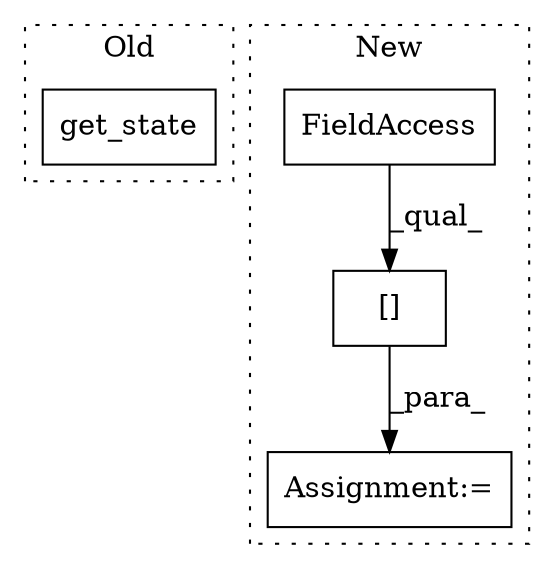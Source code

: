 digraph G {
subgraph cluster0 {
1 [label="get_state" a="32" s="2719" l="11" shape="box"];
label = "Old";
style="dotted";
}
subgraph cluster1 {
2 [label="[]" a="2" s="2719,2740" l="20,1" shape="box"];
3 [label="FieldAccess" a="22" s="2719" l="19" shape="box"];
4 [label="Assignment:=" a="7" s="2718" l="1" shape="box"];
label = "New";
style="dotted";
}
2 -> 4 [label="_para_"];
3 -> 2 [label="_qual_"];
}
